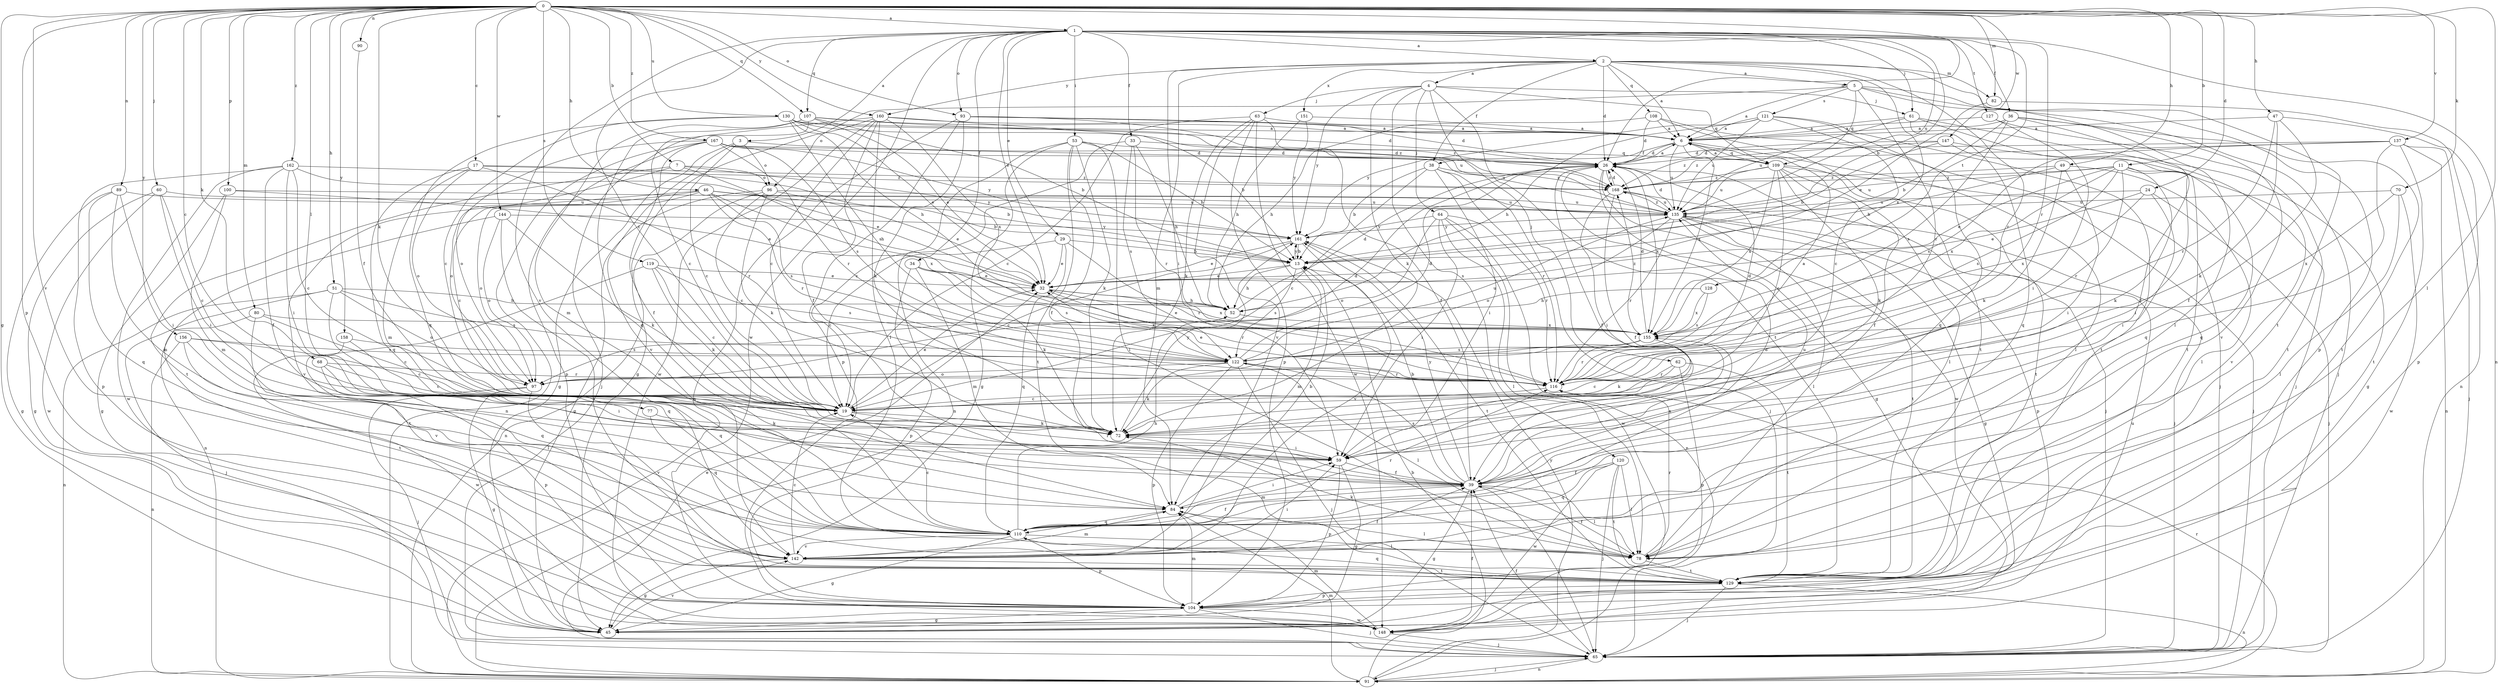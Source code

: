 strict digraph  {
0;
1;
2;
3;
4;
5;
6;
7;
11;
13;
17;
19;
24;
26;
29;
32;
33;
34;
36;
38;
39;
45;
46;
47;
49;
51;
52;
53;
59;
60;
61;
62;
63;
64;
65;
68;
70;
72;
77;
78;
80;
82;
84;
89;
90;
91;
93;
96;
97;
100;
104;
107;
108;
109;
110;
116;
119;
120;
121;
122;
127;
128;
129;
130;
135;
137;
142;
144;
147;
148;
151;
155;
156;
158;
160;
161;
162;
167;
168;
0 -> 1  [label=a];
0 -> 7  [label=b];
0 -> 11  [label=b];
0 -> 17  [label=c];
0 -> 19  [label=c];
0 -> 24  [label=d];
0 -> 26  [label=d];
0 -> 45  [label=g];
0 -> 46  [label=h];
0 -> 47  [label=h];
0 -> 49  [label=h];
0 -> 51  [label=h];
0 -> 60  [label=j];
0 -> 68  [label=k];
0 -> 70  [label=k];
0 -> 72  [label=k];
0 -> 77  [label=l];
0 -> 78  [label=l];
0 -> 80  [label=m];
0 -> 82  [label=m];
0 -> 89  [label=n];
0 -> 90  [label=n];
0 -> 93  [label=o];
0 -> 100  [label=p];
0 -> 104  [label=p];
0 -> 107  [label=q];
0 -> 119  [label=s];
0 -> 130  [label=u];
0 -> 137  [label=v];
0 -> 142  [label=v];
0 -> 144  [label=w];
0 -> 147  [label=w];
0 -> 156  [label=y];
0 -> 158  [label=y];
0 -> 160  [label=y];
0 -> 162  [label=z];
0 -> 167  [label=z];
1 -> 2  [label=a];
1 -> 3  [label=a];
1 -> 13  [label=b];
1 -> 19  [label=c];
1 -> 29  [label=e];
1 -> 32  [label=e];
1 -> 33  [label=f];
1 -> 34  [label=f];
1 -> 36  [label=f];
1 -> 53  [label=i];
1 -> 61  [label=j];
1 -> 91  [label=n];
1 -> 93  [label=o];
1 -> 107  [label=q];
1 -> 116  [label=r];
1 -> 127  [label=t];
1 -> 128  [label=t];
1 -> 135  [label=u];
1 -> 142  [label=v];
1 -> 148  [label=w];
2 -> 4  [label=a];
2 -> 5  [label=a];
2 -> 6  [label=a];
2 -> 26  [label=d];
2 -> 38  [label=f];
2 -> 59  [label=i];
2 -> 82  [label=m];
2 -> 84  [label=m];
2 -> 108  [label=q];
2 -> 116  [label=r];
2 -> 129  [label=t];
2 -> 151  [label=x];
2 -> 155  [label=x];
2 -> 160  [label=y];
3 -> 19  [label=c];
3 -> 45  [label=g];
3 -> 96  [label=o];
3 -> 109  [label=q];
3 -> 142  [label=v];
4 -> 61  [label=j];
4 -> 62  [label=j];
4 -> 63  [label=j];
4 -> 64  [label=j];
4 -> 72  [label=k];
4 -> 109  [label=q];
4 -> 120  [label=s];
4 -> 129  [label=t];
4 -> 161  [label=y];
5 -> 6  [label=a];
5 -> 65  [label=j];
5 -> 78  [label=l];
5 -> 96  [label=o];
5 -> 104  [label=p];
5 -> 109  [label=q];
5 -> 116  [label=r];
5 -> 121  [label=s];
6 -> 26  [label=d];
6 -> 38  [label=f];
6 -> 78  [label=l];
6 -> 109  [label=q];
6 -> 135  [label=u];
6 -> 155  [label=x];
7 -> 52  [label=h];
7 -> 96  [label=o];
7 -> 97  [label=o];
7 -> 129  [label=t];
7 -> 161  [label=y];
11 -> 32  [label=e];
11 -> 59  [label=i];
11 -> 72  [label=k];
11 -> 116  [label=r];
11 -> 122  [label=s];
11 -> 135  [label=u];
11 -> 142  [label=v];
11 -> 155  [label=x];
11 -> 168  [label=z];
13 -> 32  [label=e];
13 -> 52  [label=h];
13 -> 84  [label=m];
13 -> 122  [label=s];
13 -> 161  [label=y];
17 -> 13  [label=b];
17 -> 84  [label=m];
17 -> 97  [label=o];
17 -> 110  [label=q];
17 -> 116  [label=r];
17 -> 168  [label=z];
19 -> 32  [label=e];
19 -> 59  [label=i];
19 -> 72  [label=k];
24 -> 32  [label=e];
24 -> 59  [label=i];
24 -> 65  [label=j];
24 -> 135  [label=u];
24 -> 155  [label=x];
26 -> 6  [label=a];
26 -> 39  [label=f];
26 -> 45  [label=g];
26 -> 65  [label=j];
26 -> 148  [label=w];
26 -> 155  [label=x];
26 -> 168  [label=z];
29 -> 13  [label=b];
29 -> 19  [label=c];
29 -> 32  [label=e];
29 -> 110  [label=q];
29 -> 116  [label=r];
32 -> 52  [label=h];
32 -> 116  [label=r];
32 -> 155  [label=x];
33 -> 19  [label=c];
33 -> 26  [label=d];
33 -> 52  [label=h];
33 -> 116  [label=r];
33 -> 122  [label=s];
34 -> 32  [label=e];
34 -> 72  [label=k];
34 -> 84  [label=m];
34 -> 104  [label=p];
34 -> 122  [label=s];
36 -> 6  [label=a];
36 -> 13  [label=b];
36 -> 39  [label=f];
36 -> 122  [label=s];
36 -> 129  [label=t];
36 -> 142  [label=v];
38 -> 13  [label=b];
38 -> 19  [label=c];
38 -> 59  [label=i];
38 -> 65  [label=j];
38 -> 116  [label=r];
38 -> 168  [label=z];
39 -> 13  [label=b];
39 -> 45  [label=g];
39 -> 65  [label=j];
39 -> 78  [label=l];
39 -> 84  [label=m];
39 -> 122  [label=s];
39 -> 135  [label=u];
39 -> 155  [label=x];
39 -> 161  [label=y];
45 -> 142  [label=v];
46 -> 13  [label=b];
46 -> 19  [label=c];
46 -> 97  [label=o];
46 -> 116  [label=r];
46 -> 122  [label=s];
46 -> 135  [label=u];
46 -> 142  [label=v];
46 -> 155  [label=x];
47 -> 6  [label=a];
47 -> 39  [label=f];
47 -> 72  [label=k];
47 -> 104  [label=p];
47 -> 116  [label=r];
49 -> 13  [label=b];
49 -> 59  [label=i];
49 -> 72  [label=k];
49 -> 78  [label=l];
49 -> 168  [label=z];
51 -> 52  [label=h];
51 -> 65  [label=j];
51 -> 91  [label=n];
51 -> 97  [label=o];
51 -> 110  [label=q];
51 -> 122  [label=s];
52 -> 26  [label=d];
52 -> 155  [label=x];
53 -> 13  [label=b];
53 -> 26  [label=d];
53 -> 39  [label=f];
53 -> 45  [label=g];
53 -> 72  [label=k];
53 -> 78  [label=l];
53 -> 91  [label=n];
53 -> 129  [label=t];
59 -> 39  [label=f];
59 -> 45  [label=g];
59 -> 104  [label=p];
60 -> 19  [label=c];
60 -> 45  [label=g];
60 -> 59  [label=i];
60 -> 135  [label=u];
60 -> 148  [label=w];
61 -> 6  [label=a];
61 -> 65  [label=j];
61 -> 110  [label=q];
61 -> 129  [label=t];
61 -> 135  [label=u];
62 -> 19  [label=c];
62 -> 104  [label=p];
62 -> 116  [label=r];
62 -> 129  [label=t];
63 -> 6  [label=a];
63 -> 19  [label=c];
63 -> 39  [label=f];
63 -> 72  [label=k];
63 -> 104  [label=p];
63 -> 142  [label=v];
63 -> 148  [label=w];
64 -> 59  [label=i];
64 -> 78  [label=l];
64 -> 91  [label=n];
64 -> 97  [label=o];
64 -> 116  [label=r];
64 -> 148  [label=w];
64 -> 161  [label=y];
65 -> 32  [label=e];
65 -> 39  [label=f];
65 -> 91  [label=n];
68 -> 19  [label=c];
68 -> 59  [label=i];
68 -> 104  [label=p];
68 -> 116  [label=r];
70 -> 78  [label=l];
70 -> 135  [label=u];
70 -> 148  [label=w];
70 -> 155  [label=x];
72 -> 59  [label=i];
72 -> 161  [label=y];
77 -> 72  [label=k];
77 -> 110  [label=q];
78 -> 39  [label=f];
78 -> 72  [label=k];
78 -> 116  [label=r];
78 -> 129  [label=t];
80 -> 19  [label=c];
80 -> 129  [label=t];
80 -> 142  [label=v];
80 -> 155  [label=x];
82 -> 32  [label=e];
82 -> 91  [label=n];
84 -> 13  [label=b];
84 -> 59  [label=i];
84 -> 78  [label=l];
84 -> 110  [label=q];
89 -> 45  [label=g];
89 -> 59  [label=i];
89 -> 84  [label=m];
89 -> 110  [label=q];
89 -> 135  [label=u];
90 -> 39  [label=f];
91 -> 13  [label=b];
91 -> 65  [label=j];
91 -> 84  [label=m];
91 -> 116  [label=r];
91 -> 161  [label=y];
93 -> 6  [label=a];
93 -> 26  [label=d];
93 -> 72  [label=k];
93 -> 91  [label=n];
93 -> 104  [label=p];
93 -> 168  [label=z];
96 -> 19  [label=c];
96 -> 32  [label=e];
96 -> 45  [label=g];
96 -> 72  [label=k];
96 -> 91  [label=n];
96 -> 135  [label=u];
97 -> 26  [label=d];
97 -> 45  [label=g];
97 -> 65  [label=j];
97 -> 142  [label=v];
100 -> 32  [label=e];
100 -> 45  [label=g];
100 -> 84  [label=m];
100 -> 135  [label=u];
104 -> 45  [label=g];
104 -> 65  [label=j];
104 -> 84  [label=m];
104 -> 148  [label=w];
107 -> 6  [label=a];
107 -> 13  [label=b];
107 -> 19  [label=c];
107 -> 26  [label=d];
107 -> 32  [label=e];
107 -> 84  [label=m];
107 -> 110  [label=q];
108 -> 6  [label=a];
108 -> 26  [label=d];
108 -> 52  [label=h];
108 -> 65  [label=j];
108 -> 129  [label=t];
109 -> 6  [label=a];
109 -> 19  [label=c];
109 -> 39  [label=f];
109 -> 65  [label=j];
109 -> 72  [label=k];
109 -> 78  [label=l];
109 -> 129  [label=t];
109 -> 135  [label=u];
109 -> 155  [label=x];
109 -> 168  [label=z];
110 -> 19  [label=c];
110 -> 26  [label=d];
110 -> 39  [label=f];
110 -> 45  [label=g];
110 -> 52  [label=h];
110 -> 78  [label=l];
110 -> 104  [label=p];
110 -> 116  [label=r];
110 -> 142  [label=v];
116 -> 6  [label=a];
116 -> 19  [label=c];
116 -> 26  [label=d];
116 -> 32  [label=e];
119 -> 19  [label=c];
119 -> 32  [label=e];
119 -> 72  [label=k];
119 -> 122  [label=s];
119 -> 129  [label=t];
120 -> 39  [label=f];
120 -> 65  [label=j];
120 -> 78  [label=l];
120 -> 110  [label=q];
120 -> 129  [label=t];
120 -> 148  [label=w];
121 -> 6  [label=a];
121 -> 19  [label=c];
121 -> 52  [label=h];
121 -> 110  [label=q];
121 -> 129  [label=t];
121 -> 135  [label=u];
121 -> 161  [label=y];
122 -> 26  [label=d];
122 -> 65  [label=j];
122 -> 72  [label=k];
122 -> 78  [label=l];
122 -> 97  [label=o];
122 -> 104  [label=p];
122 -> 116  [label=r];
122 -> 135  [label=u];
127 -> 6  [label=a];
127 -> 59  [label=i];
127 -> 129  [label=t];
128 -> 52  [label=h];
128 -> 122  [label=s];
128 -> 155  [label=x];
129 -> 65  [label=j];
129 -> 91  [label=n];
129 -> 104  [label=p];
129 -> 110  [label=q];
130 -> 6  [label=a];
130 -> 19  [label=c];
130 -> 32  [label=e];
130 -> 52  [label=h];
130 -> 110  [label=q];
130 -> 122  [label=s];
130 -> 135  [label=u];
130 -> 168  [label=z];
135 -> 26  [label=d];
135 -> 45  [label=g];
135 -> 78  [label=l];
135 -> 97  [label=o];
135 -> 104  [label=p];
135 -> 116  [label=r];
135 -> 129  [label=t];
135 -> 161  [label=y];
135 -> 168  [label=z];
137 -> 26  [label=d];
137 -> 45  [label=g];
137 -> 65  [label=j];
137 -> 91  [label=n];
137 -> 110  [label=q];
137 -> 122  [label=s];
137 -> 168  [label=z];
142 -> 19  [label=c];
142 -> 39  [label=f];
142 -> 45  [label=g];
142 -> 59  [label=i];
142 -> 84  [label=m];
142 -> 129  [label=t];
144 -> 72  [label=k];
144 -> 91  [label=n];
144 -> 97  [label=o];
144 -> 129  [label=t];
144 -> 161  [label=y];
147 -> 13  [label=b];
147 -> 26  [label=d];
147 -> 110  [label=q];
147 -> 129  [label=t];
147 -> 168  [label=z];
148 -> 39  [label=f];
148 -> 65  [label=j];
148 -> 84  [label=m];
148 -> 135  [label=u];
151 -> 6  [label=a];
151 -> 52  [label=h];
151 -> 161  [label=y];
155 -> 26  [label=d];
155 -> 32  [label=e];
155 -> 72  [label=k];
155 -> 116  [label=r];
155 -> 122  [label=s];
155 -> 168  [label=z];
156 -> 19  [label=c];
156 -> 78  [label=l];
156 -> 91  [label=n];
156 -> 110  [label=q];
156 -> 122  [label=s];
158 -> 110  [label=q];
158 -> 122  [label=s];
158 -> 148  [label=w];
160 -> 6  [label=a];
160 -> 13  [label=b];
160 -> 19  [label=c];
160 -> 39  [label=f];
160 -> 45  [label=g];
160 -> 65  [label=j];
160 -> 78  [label=l];
160 -> 148  [label=w];
160 -> 155  [label=x];
161 -> 13  [label=b];
161 -> 19  [label=c];
161 -> 32  [label=e];
161 -> 129  [label=t];
161 -> 142  [label=v];
162 -> 19  [label=c];
162 -> 32  [label=e];
162 -> 39  [label=f];
162 -> 59  [label=i];
162 -> 104  [label=p];
162 -> 148  [label=w];
162 -> 168  [label=z];
167 -> 26  [label=d];
167 -> 39  [label=f];
167 -> 91  [label=n];
167 -> 97  [label=o];
167 -> 104  [label=p];
167 -> 116  [label=r];
167 -> 122  [label=s];
167 -> 135  [label=u];
167 -> 161  [label=y];
168 -> 26  [label=d];
168 -> 39  [label=f];
168 -> 59  [label=i];
168 -> 65  [label=j];
168 -> 135  [label=u];
}
